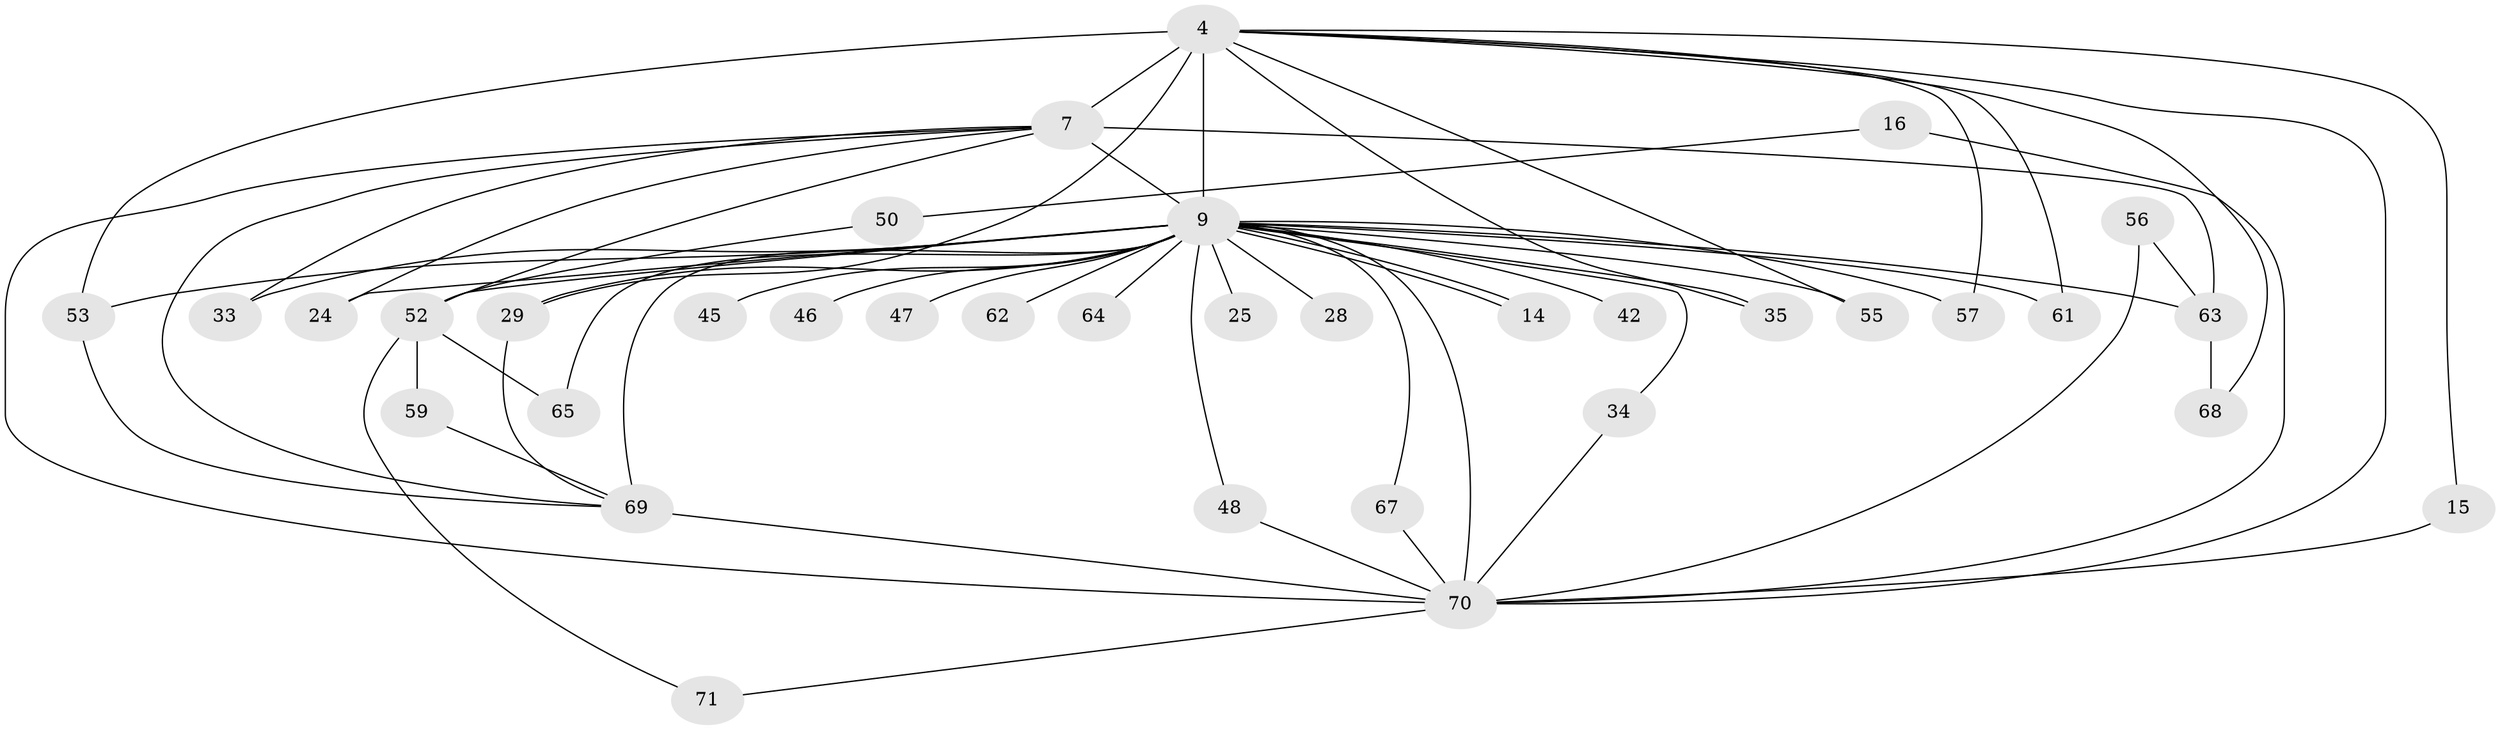 // original degree distribution, {22: 0.028169014084507043, 12: 0.014084507042253521, 14: 0.028169014084507043, 16: 0.014084507042253521, 27: 0.014084507042253521, 13: 0.014084507042253521, 18: 0.014084507042253521, 15: 0.014084507042253521, 4: 0.07042253521126761, 3: 0.19718309859154928, 2: 0.5352112676056338, 7: 0.014084507042253521, 5: 0.028169014084507043, 6: 0.014084507042253521}
// Generated by graph-tools (version 1.1) at 2025/44/03/09/25 04:44:41]
// undirected, 35 vertices, 62 edges
graph export_dot {
graph [start="1"]
  node [color=gray90,style=filled];
  4 [super="+3"];
  7 [super="+2"];
  9 [super="+1+8"];
  14;
  15;
  16;
  24;
  25;
  28;
  29 [super="+13"];
  33;
  34;
  35;
  42;
  45;
  46;
  47;
  48;
  50;
  52 [super="+20+27"];
  53 [super="+49+51"];
  55;
  56;
  57;
  59;
  61 [super="+60"];
  62;
  63 [super="+44"];
  64;
  65 [super="+36"];
  67 [super="+19"];
  68;
  69 [super="+41+38+39+43+66"];
  70 [super="+23+10"];
  71;
  4 -- 7 [weight=4];
  4 -- 9 [weight=8];
  4 -- 15;
  4 -- 55;
  4 -- 57;
  4 -- 35;
  4 -- 68;
  4 -- 53 [weight=2];
  4 -- 61 [weight=2];
  4 -- 70 [weight=4];
  4 -- 29;
  7 -- 9 [weight=8];
  7 -- 24;
  7 -- 33;
  7 -- 63;
  7 -- 70 [weight=4];
  7 -- 52 [weight=3];
  7 -- 69;
  9 -- 14;
  9 -- 14;
  9 -- 47 [weight=2];
  9 -- 62 [weight=2];
  9 -- 64 [weight=2];
  9 -- 70 [weight=10];
  9 -- 65 [weight=2];
  9 -- 24;
  9 -- 25 [weight=2];
  9 -- 34;
  9 -- 48;
  9 -- 55;
  9 -- 29;
  9 -- 53;
  9 -- 67;
  9 -- 69 [weight=11];
  9 -- 28 [weight=2];
  9 -- 33;
  9 -- 35;
  9 -- 42 [weight=2];
  9 -- 45;
  9 -- 46;
  9 -- 52 [weight=2];
  9 -- 57;
  9 -- 61 [weight=3];
  9 -- 63 [weight=3];
  15 -- 70;
  16 -- 50;
  16 -- 70 [weight=2];
  29 -- 69;
  34 -- 70;
  48 -- 70;
  50 -- 52;
  52 -- 71;
  52 -- 65;
  52 -- 59;
  53 -- 69;
  56 -- 63;
  56 -- 70;
  59 -- 69;
  63 -- 68;
  67 -- 70 [weight=2];
  69 -- 70 [weight=3];
  70 -- 71;
}
